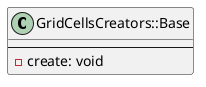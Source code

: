 @startuml grid_cells_creators_base_class

class GridCellsCreators::Base {
    --
    - create: void
}

@enduml